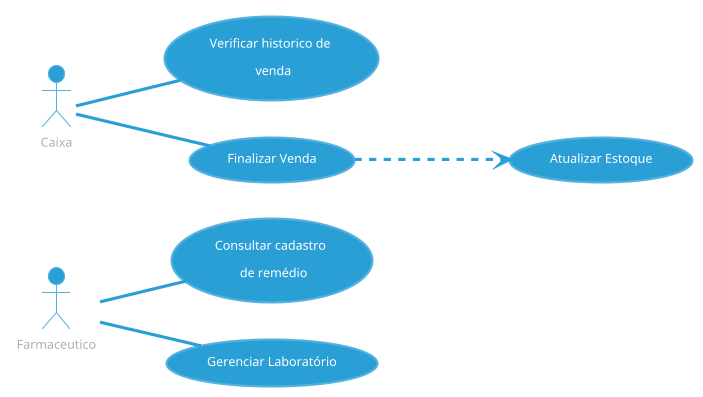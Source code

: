 @startuml
    left to right direction 
    !theme cyborg

    :Farmaceutico: as F1
    :Caixa: as C1

    

    (Consultar cadastro \n de remédio) as UC002
    (Verificar historico de \n venda) as UC003
    /'
    Devemos tomar cuidado para não confundir que um user case esteja estendendo de outra e sim é uma 
    ampliação do user case que pode ser um novo user case.

    Quando tenho uma seta do Princpal para o Secudário eu terei uma inclusão
    Quando tenho uma seta do Secundário para o Principal eu teri uma extensão
    '/
    (Gerenciar Laboratório) as UC004
    (Finalizar Venda) as UC005
    (Atualizar Estoque) as UC006

    C1 -- UC003
    C1 -- UC005
    F1 -- UC004
    F1 -- UC002

    UC005 ..> UC006 : <<include>>


@enduml